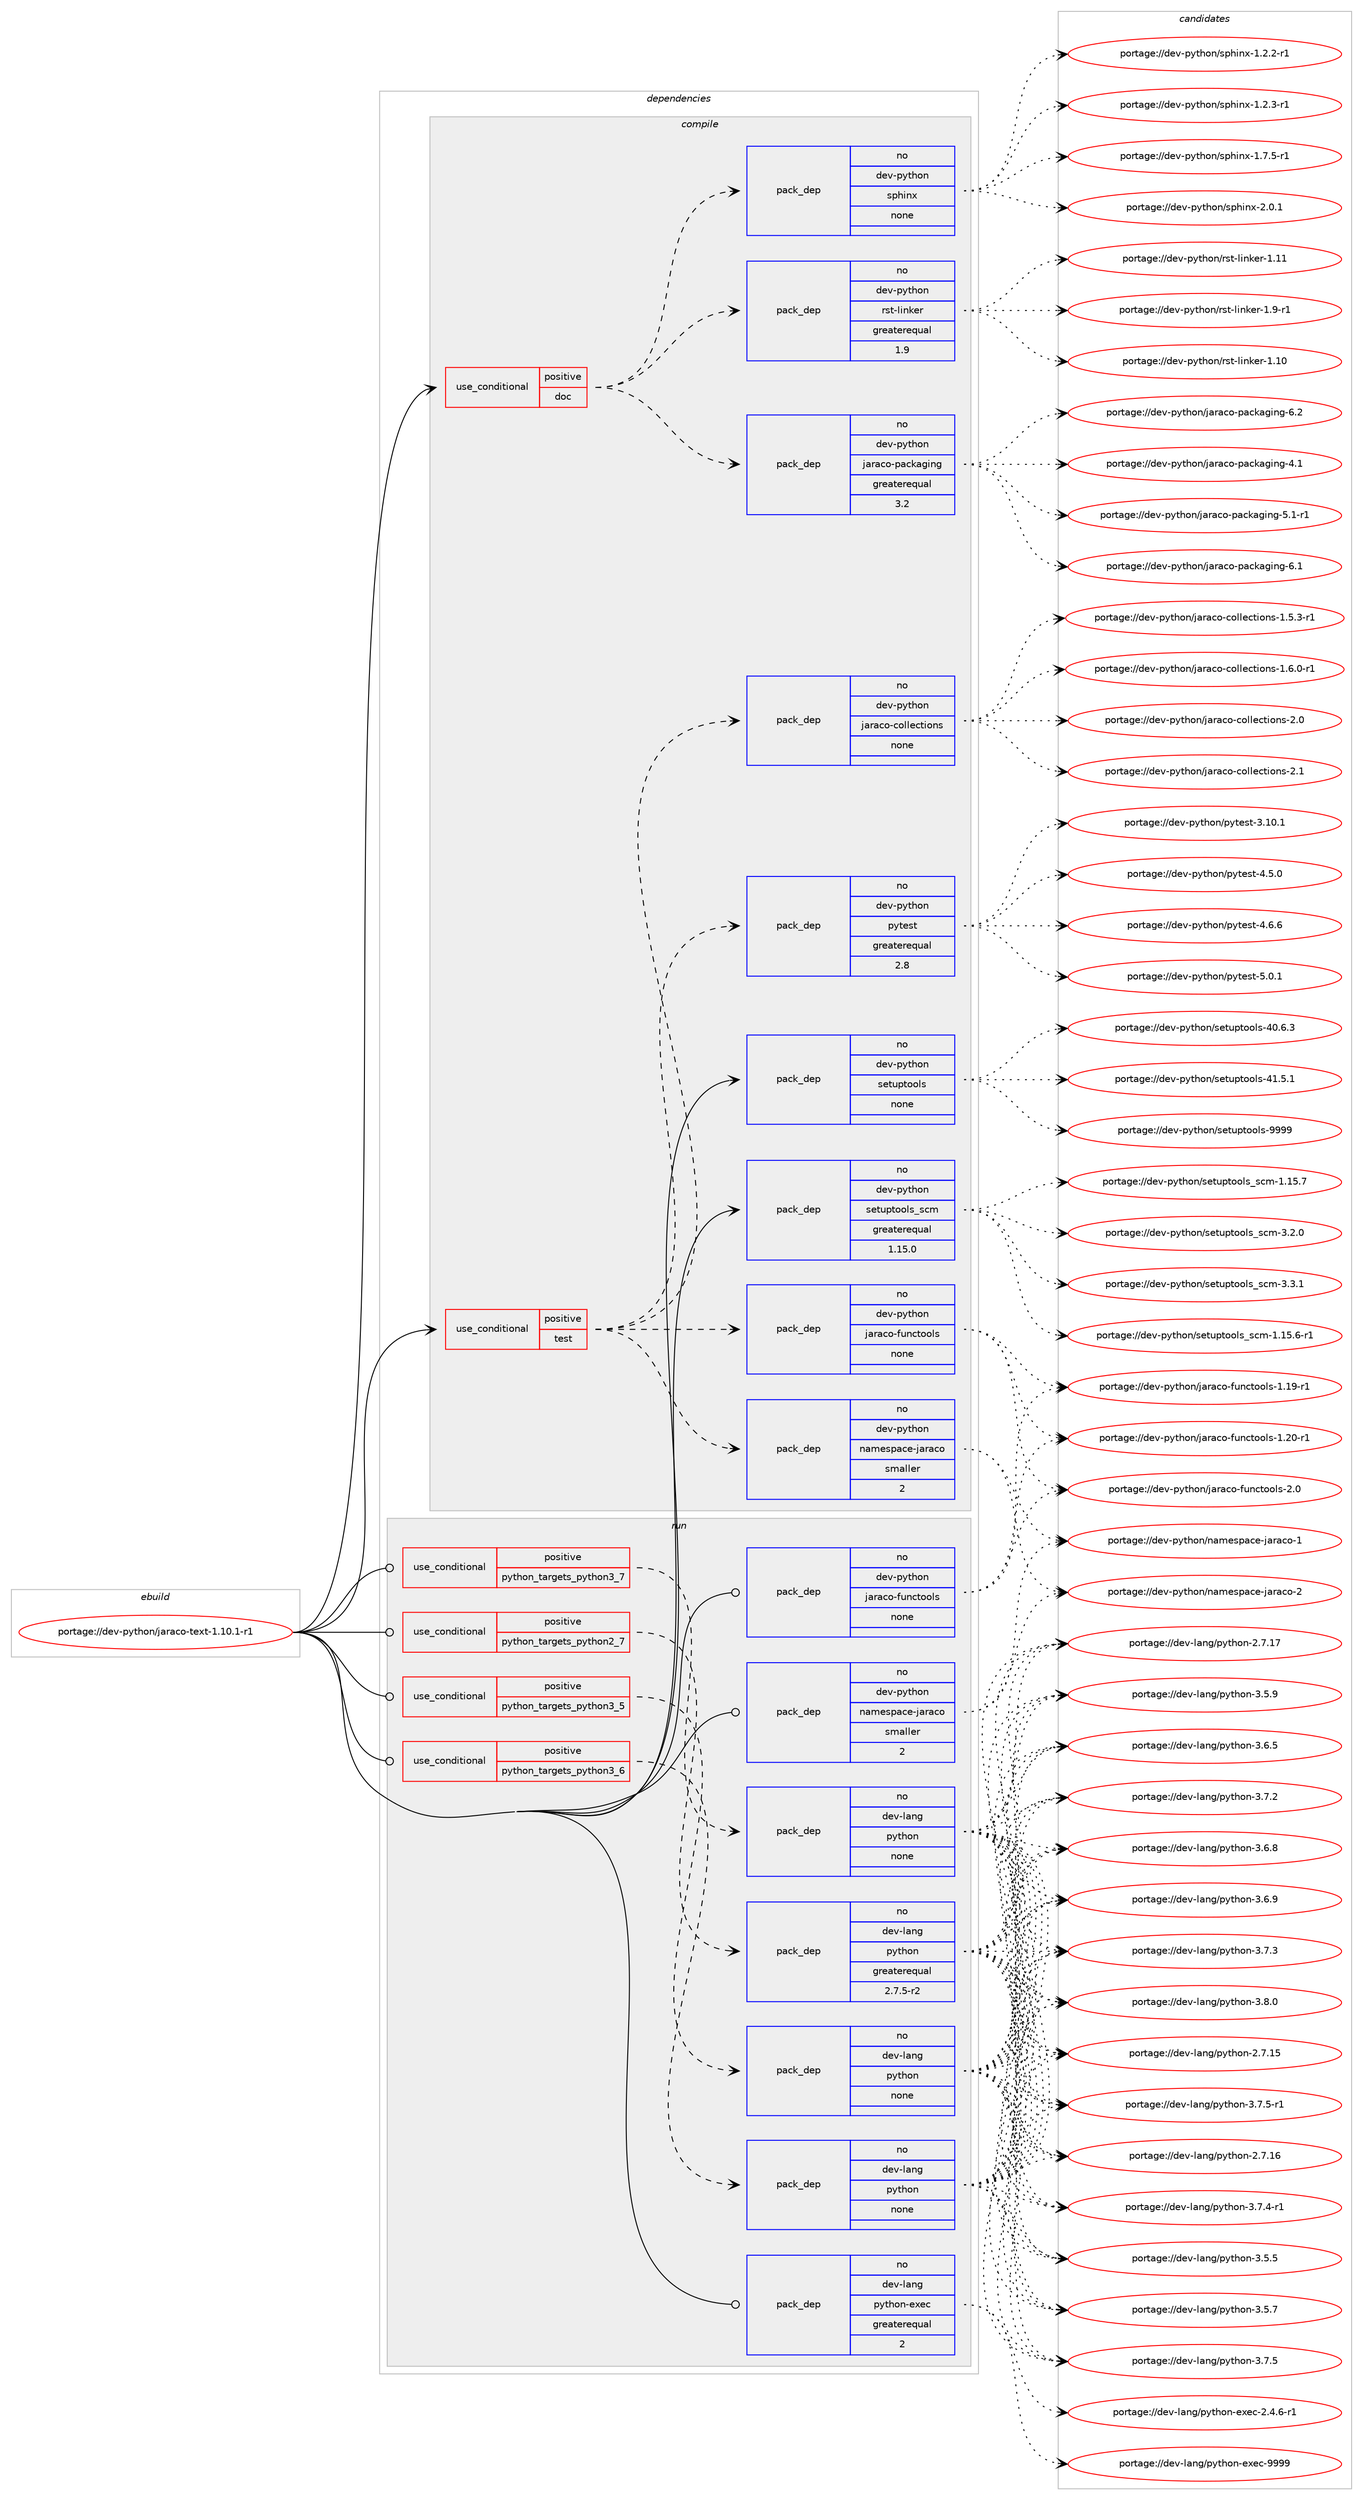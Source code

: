 digraph prolog {

# *************
# Graph options
# *************

newrank=true;
concentrate=true;
compound=true;
graph [rankdir=LR,fontname=Helvetica,fontsize=10,ranksep=1.5];#, ranksep=2.5, nodesep=0.2];
edge  [arrowhead=vee];
node  [fontname=Helvetica,fontsize=10];

# **********
# The ebuild
# **********

subgraph cluster_leftcol {
color=gray;
rank=same;
label=<<i>ebuild</i>>;
id [label="portage://dev-python/jaraco-text-1.10.1-r1", color=red, width=4, href="../dev-python/jaraco-text-1.10.1-r1.svg"];
}

# ****************
# The dependencies
# ****************

subgraph cluster_midcol {
color=gray;
label=<<i>dependencies</i>>;
subgraph cluster_compile {
fillcolor="#eeeeee";
style=filled;
label=<<i>compile</i>>;
subgraph cond30541 {
dependency145683 [label=<<TABLE BORDER="0" CELLBORDER="1" CELLSPACING="0" CELLPADDING="4"><TR><TD ROWSPAN="3" CELLPADDING="10">use_conditional</TD></TR><TR><TD>positive</TD></TR><TR><TD>doc</TD></TR></TABLE>>, shape=none, color=red];
subgraph pack111822 {
dependency145684 [label=<<TABLE BORDER="0" CELLBORDER="1" CELLSPACING="0" CELLPADDING="4" WIDTH="220"><TR><TD ROWSPAN="6" CELLPADDING="30">pack_dep</TD></TR><TR><TD WIDTH="110">no</TD></TR><TR><TD>dev-python</TD></TR><TR><TD>jaraco-packaging</TD></TR><TR><TD>greaterequal</TD></TR><TR><TD>3.2</TD></TR></TABLE>>, shape=none, color=blue];
}
dependency145683:e -> dependency145684:w [weight=20,style="dashed",arrowhead="vee"];
subgraph pack111823 {
dependency145685 [label=<<TABLE BORDER="0" CELLBORDER="1" CELLSPACING="0" CELLPADDING="4" WIDTH="220"><TR><TD ROWSPAN="6" CELLPADDING="30">pack_dep</TD></TR><TR><TD WIDTH="110">no</TD></TR><TR><TD>dev-python</TD></TR><TR><TD>rst-linker</TD></TR><TR><TD>greaterequal</TD></TR><TR><TD>1.9</TD></TR></TABLE>>, shape=none, color=blue];
}
dependency145683:e -> dependency145685:w [weight=20,style="dashed",arrowhead="vee"];
subgraph pack111824 {
dependency145686 [label=<<TABLE BORDER="0" CELLBORDER="1" CELLSPACING="0" CELLPADDING="4" WIDTH="220"><TR><TD ROWSPAN="6" CELLPADDING="30">pack_dep</TD></TR><TR><TD WIDTH="110">no</TD></TR><TR><TD>dev-python</TD></TR><TR><TD>sphinx</TD></TR><TR><TD>none</TD></TR><TR><TD></TD></TR></TABLE>>, shape=none, color=blue];
}
dependency145683:e -> dependency145686:w [weight=20,style="dashed",arrowhead="vee"];
}
id:e -> dependency145683:w [weight=20,style="solid",arrowhead="vee"];
subgraph cond30542 {
dependency145687 [label=<<TABLE BORDER="0" CELLBORDER="1" CELLSPACING="0" CELLPADDING="4"><TR><TD ROWSPAN="3" CELLPADDING="10">use_conditional</TD></TR><TR><TD>positive</TD></TR><TR><TD>test</TD></TR></TABLE>>, shape=none, color=red];
subgraph pack111825 {
dependency145688 [label=<<TABLE BORDER="0" CELLBORDER="1" CELLSPACING="0" CELLPADDING="4" WIDTH="220"><TR><TD ROWSPAN="6" CELLPADDING="30">pack_dep</TD></TR><TR><TD WIDTH="110">no</TD></TR><TR><TD>dev-python</TD></TR><TR><TD>jaraco-collections</TD></TR><TR><TD>none</TD></TR><TR><TD></TD></TR></TABLE>>, shape=none, color=blue];
}
dependency145687:e -> dependency145688:w [weight=20,style="dashed",arrowhead="vee"];
subgraph pack111826 {
dependency145689 [label=<<TABLE BORDER="0" CELLBORDER="1" CELLSPACING="0" CELLPADDING="4" WIDTH="220"><TR><TD ROWSPAN="6" CELLPADDING="30">pack_dep</TD></TR><TR><TD WIDTH="110">no</TD></TR><TR><TD>dev-python</TD></TR><TR><TD>jaraco-functools</TD></TR><TR><TD>none</TD></TR><TR><TD></TD></TR></TABLE>>, shape=none, color=blue];
}
dependency145687:e -> dependency145689:w [weight=20,style="dashed",arrowhead="vee"];
subgraph pack111827 {
dependency145690 [label=<<TABLE BORDER="0" CELLBORDER="1" CELLSPACING="0" CELLPADDING="4" WIDTH="220"><TR><TD ROWSPAN="6" CELLPADDING="30">pack_dep</TD></TR><TR><TD WIDTH="110">no</TD></TR><TR><TD>dev-python</TD></TR><TR><TD>namespace-jaraco</TD></TR><TR><TD>smaller</TD></TR><TR><TD>2</TD></TR></TABLE>>, shape=none, color=blue];
}
dependency145687:e -> dependency145690:w [weight=20,style="dashed",arrowhead="vee"];
subgraph pack111828 {
dependency145691 [label=<<TABLE BORDER="0" CELLBORDER="1" CELLSPACING="0" CELLPADDING="4" WIDTH="220"><TR><TD ROWSPAN="6" CELLPADDING="30">pack_dep</TD></TR><TR><TD WIDTH="110">no</TD></TR><TR><TD>dev-python</TD></TR><TR><TD>pytest</TD></TR><TR><TD>greaterequal</TD></TR><TR><TD>2.8</TD></TR></TABLE>>, shape=none, color=blue];
}
dependency145687:e -> dependency145691:w [weight=20,style="dashed",arrowhead="vee"];
}
id:e -> dependency145687:w [weight=20,style="solid",arrowhead="vee"];
subgraph pack111829 {
dependency145692 [label=<<TABLE BORDER="0" CELLBORDER="1" CELLSPACING="0" CELLPADDING="4" WIDTH="220"><TR><TD ROWSPAN="6" CELLPADDING="30">pack_dep</TD></TR><TR><TD WIDTH="110">no</TD></TR><TR><TD>dev-python</TD></TR><TR><TD>setuptools</TD></TR><TR><TD>none</TD></TR><TR><TD></TD></TR></TABLE>>, shape=none, color=blue];
}
id:e -> dependency145692:w [weight=20,style="solid",arrowhead="vee"];
subgraph pack111830 {
dependency145693 [label=<<TABLE BORDER="0" CELLBORDER="1" CELLSPACING="0" CELLPADDING="4" WIDTH="220"><TR><TD ROWSPAN="6" CELLPADDING="30">pack_dep</TD></TR><TR><TD WIDTH="110">no</TD></TR><TR><TD>dev-python</TD></TR><TR><TD>setuptools_scm</TD></TR><TR><TD>greaterequal</TD></TR><TR><TD>1.15.0</TD></TR></TABLE>>, shape=none, color=blue];
}
id:e -> dependency145693:w [weight=20,style="solid",arrowhead="vee"];
}
subgraph cluster_compileandrun {
fillcolor="#eeeeee";
style=filled;
label=<<i>compile and run</i>>;
}
subgraph cluster_run {
fillcolor="#eeeeee";
style=filled;
label=<<i>run</i>>;
subgraph cond30543 {
dependency145694 [label=<<TABLE BORDER="0" CELLBORDER="1" CELLSPACING="0" CELLPADDING="4"><TR><TD ROWSPAN="3" CELLPADDING="10">use_conditional</TD></TR><TR><TD>positive</TD></TR><TR><TD>python_targets_python2_7</TD></TR></TABLE>>, shape=none, color=red];
subgraph pack111831 {
dependency145695 [label=<<TABLE BORDER="0" CELLBORDER="1" CELLSPACING="0" CELLPADDING="4" WIDTH="220"><TR><TD ROWSPAN="6" CELLPADDING="30">pack_dep</TD></TR><TR><TD WIDTH="110">no</TD></TR><TR><TD>dev-lang</TD></TR><TR><TD>python</TD></TR><TR><TD>greaterequal</TD></TR><TR><TD>2.7.5-r2</TD></TR></TABLE>>, shape=none, color=blue];
}
dependency145694:e -> dependency145695:w [weight=20,style="dashed",arrowhead="vee"];
}
id:e -> dependency145694:w [weight=20,style="solid",arrowhead="odot"];
subgraph cond30544 {
dependency145696 [label=<<TABLE BORDER="0" CELLBORDER="1" CELLSPACING="0" CELLPADDING="4"><TR><TD ROWSPAN="3" CELLPADDING="10">use_conditional</TD></TR><TR><TD>positive</TD></TR><TR><TD>python_targets_python3_5</TD></TR></TABLE>>, shape=none, color=red];
subgraph pack111832 {
dependency145697 [label=<<TABLE BORDER="0" CELLBORDER="1" CELLSPACING="0" CELLPADDING="4" WIDTH="220"><TR><TD ROWSPAN="6" CELLPADDING="30">pack_dep</TD></TR><TR><TD WIDTH="110">no</TD></TR><TR><TD>dev-lang</TD></TR><TR><TD>python</TD></TR><TR><TD>none</TD></TR><TR><TD></TD></TR></TABLE>>, shape=none, color=blue];
}
dependency145696:e -> dependency145697:w [weight=20,style="dashed",arrowhead="vee"];
}
id:e -> dependency145696:w [weight=20,style="solid",arrowhead="odot"];
subgraph cond30545 {
dependency145698 [label=<<TABLE BORDER="0" CELLBORDER="1" CELLSPACING="0" CELLPADDING="4"><TR><TD ROWSPAN="3" CELLPADDING="10">use_conditional</TD></TR><TR><TD>positive</TD></TR><TR><TD>python_targets_python3_6</TD></TR></TABLE>>, shape=none, color=red];
subgraph pack111833 {
dependency145699 [label=<<TABLE BORDER="0" CELLBORDER="1" CELLSPACING="0" CELLPADDING="4" WIDTH="220"><TR><TD ROWSPAN="6" CELLPADDING="30">pack_dep</TD></TR><TR><TD WIDTH="110">no</TD></TR><TR><TD>dev-lang</TD></TR><TR><TD>python</TD></TR><TR><TD>none</TD></TR><TR><TD></TD></TR></TABLE>>, shape=none, color=blue];
}
dependency145698:e -> dependency145699:w [weight=20,style="dashed",arrowhead="vee"];
}
id:e -> dependency145698:w [weight=20,style="solid",arrowhead="odot"];
subgraph cond30546 {
dependency145700 [label=<<TABLE BORDER="0" CELLBORDER="1" CELLSPACING="0" CELLPADDING="4"><TR><TD ROWSPAN="3" CELLPADDING="10">use_conditional</TD></TR><TR><TD>positive</TD></TR><TR><TD>python_targets_python3_7</TD></TR></TABLE>>, shape=none, color=red];
subgraph pack111834 {
dependency145701 [label=<<TABLE BORDER="0" CELLBORDER="1" CELLSPACING="0" CELLPADDING="4" WIDTH="220"><TR><TD ROWSPAN="6" CELLPADDING="30">pack_dep</TD></TR><TR><TD WIDTH="110">no</TD></TR><TR><TD>dev-lang</TD></TR><TR><TD>python</TD></TR><TR><TD>none</TD></TR><TR><TD></TD></TR></TABLE>>, shape=none, color=blue];
}
dependency145700:e -> dependency145701:w [weight=20,style="dashed",arrowhead="vee"];
}
id:e -> dependency145700:w [weight=20,style="solid",arrowhead="odot"];
subgraph pack111835 {
dependency145702 [label=<<TABLE BORDER="0" CELLBORDER="1" CELLSPACING="0" CELLPADDING="4" WIDTH="220"><TR><TD ROWSPAN="6" CELLPADDING="30">pack_dep</TD></TR><TR><TD WIDTH="110">no</TD></TR><TR><TD>dev-lang</TD></TR><TR><TD>python-exec</TD></TR><TR><TD>greaterequal</TD></TR><TR><TD>2</TD></TR></TABLE>>, shape=none, color=blue];
}
id:e -> dependency145702:w [weight=20,style="solid",arrowhead="odot"];
subgraph pack111836 {
dependency145703 [label=<<TABLE BORDER="0" CELLBORDER="1" CELLSPACING="0" CELLPADDING="4" WIDTH="220"><TR><TD ROWSPAN="6" CELLPADDING="30">pack_dep</TD></TR><TR><TD WIDTH="110">no</TD></TR><TR><TD>dev-python</TD></TR><TR><TD>jaraco-functools</TD></TR><TR><TD>none</TD></TR><TR><TD></TD></TR></TABLE>>, shape=none, color=blue];
}
id:e -> dependency145703:w [weight=20,style="solid",arrowhead="odot"];
subgraph pack111837 {
dependency145704 [label=<<TABLE BORDER="0" CELLBORDER="1" CELLSPACING="0" CELLPADDING="4" WIDTH="220"><TR><TD ROWSPAN="6" CELLPADDING="30">pack_dep</TD></TR><TR><TD WIDTH="110">no</TD></TR><TR><TD>dev-python</TD></TR><TR><TD>namespace-jaraco</TD></TR><TR><TD>smaller</TD></TR><TR><TD>2</TD></TR></TABLE>>, shape=none, color=blue];
}
id:e -> dependency145704:w [weight=20,style="solid",arrowhead="odot"];
}
}

# **************
# The candidates
# **************

subgraph cluster_choices {
rank=same;
color=gray;
label=<<i>candidates</i>>;

subgraph choice111822 {
color=black;
nodesep=1;
choiceportage10010111845112121116104111110471069711497991114511297991079710310511010345524649 [label="portage://dev-python/jaraco-packaging-4.1", color=red, width=4,href="../dev-python/jaraco-packaging-4.1.svg"];
choiceportage100101118451121211161041111104710697114979911145112979910797103105110103455346494511449 [label="portage://dev-python/jaraco-packaging-5.1-r1", color=red, width=4,href="../dev-python/jaraco-packaging-5.1-r1.svg"];
choiceportage10010111845112121116104111110471069711497991114511297991079710310511010345544649 [label="portage://dev-python/jaraco-packaging-6.1", color=red, width=4,href="../dev-python/jaraco-packaging-6.1.svg"];
choiceportage10010111845112121116104111110471069711497991114511297991079710310511010345544650 [label="portage://dev-python/jaraco-packaging-6.2", color=red, width=4,href="../dev-python/jaraco-packaging-6.2.svg"];
dependency145684:e -> choiceportage10010111845112121116104111110471069711497991114511297991079710310511010345524649:w [style=dotted,weight="100"];
dependency145684:e -> choiceportage100101118451121211161041111104710697114979911145112979910797103105110103455346494511449:w [style=dotted,weight="100"];
dependency145684:e -> choiceportage10010111845112121116104111110471069711497991114511297991079710310511010345544649:w [style=dotted,weight="100"];
dependency145684:e -> choiceportage10010111845112121116104111110471069711497991114511297991079710310511010345544650:w [style=dotted,weight="100"];
}
subgraph choice111823 {
color=black;
nodesep=1;
choiceportage1001011184511212111610411111047114115116451081051101071011144549464948 [label="portage://dev-python/rst-linker-1.10", color=red, width=4,href="../dev-python/rst-linker-1.10.svg"];
choiceportage1001011184511212111610411111047114115116451081051101071011144549464949 [label="portage://dev-python/rst-linker-1.11", color=red, width=4,href="../dev-python/rst-linker-1.11.svg"];
choiceportage100101118451121211161041111104711411511645108105110107101114454946574511449 [label="portage://dev-python/rst-linker-1.9-r1", color=red, width=4,href="../dev-python/rst-linker-1.9-r1.svg"];
dependency145685:e -> choiceportage1001011184511212111610411111047114115116451081051101071011144549464948:w [style=dotted,weight="100"];
dependency145685:e -> choiceportage1001011184511212111610411111047114115116451081051101071011144549464949:w [style=dotted,weight="100"];
dependency145685:e -> choiceportage100101118451121211161041111104711411511645108105110107101114454946574511449:w [style=dotted,weight="100"];
}
subgraph choice111824 {
color=black;
nodesep=1;
choiceportage10010111845112121116104111110471151121041051101204549465046504511449 [label="portage://dev-python/sphinx-1.2.2-r1", color=red, width=4,href="../dev-python/sphinx-1.2.2-r1.svg"];
choiceportage10010111845112121116104111110471151121041051101204549465046514511449 [label="portage://dev-python/sphinx-1.2.3-r1", color=red, width=4,href="../dev-python/sphinx-1.2.3-r1.svg"];
choiceportage10010111845112121116104111110471151121041051101204549465546534511449 [label="portage://dev-python/sphinx-1.7.5-r1", color=red, width=4,href="../dev-python/sphinx-1.7.5-r1.svg"];
choiceportage1001011184511212111610411111047115112104105110120455046484649 [label="portage://dev-python/sphinx-2.0.1", color=red, width=4,href="../dev-python/sphinx-2.0.1.svg"];
dependency145686:e -> choiceportage10010111845112121116104111110471151121041051101204549465046504511449:w [style=dotted,weight="100"];
dependency145686:e -> choiceportage10010111845112121116104111110471151121041051101204549465046514511449:w [style=dotted,weight="100"];
dependency145686:e -> choiceportage10010111845112121116104111110471151121041051101204549465546534511449:w [style=dotted,weight="100"];
dependency145686:e -> choiceportage1001011184511212111610411111047115112104105110120455046484649:w [style=dotted,weight="100"];
}
subgraph choice111825 {
color=black;
nodesep=1;
choiceportage10010111845112121116104111110471069711497991114599111108108101991161051111101154549465346514511449 [label="portage://dev-python/jaraco-collections-1.5.3-r1", color=red, width=4,href="../dev-python/jaraco-collections-1.5.3-r1.svg"];
choiceportage10010111845112121116104111110471069711497991114599111108108101991161051111101154549465446484511449 [label="portage://dev-python/jaraco-collections-1.6.0-r1", color=red, width=4,href="../dev-python/jaraco-collections-1.6.0-r1.svg"];
choiceportage100101118451121211161041111104710697114979911145991111081081019911610511111011545504648 [label="portage://dev-python/jaraco-collections-2.0", color=red, width=4,href="../dev-python/jaraco-collections-2.0.svg"];
choiceportage100101118451121211161041111104710697114979911145991111081081019911610511111011545504649 [label="portage://dev-python/jaraco-collections-2.1", color=red, width=4,href="../dev-python/jaraco-collections-2.1.svg"];
dependency145688:e -> choiceportage10010111845112121116104111110471069711497991114599111108108101991161051111101154549465346514511449:w [style=dotted,weight="100"];
dependency145688:e -> choiceportage10010111845112121116104111110471069711497991114599111108108101991161051111101154549465446484511449:w [style=dotted,weight="100"];
dependency145688:e -> choiceportage100101118451121211161041111104710697114979911145991111081081019911610511111011545504648:w [style=dotted,weight="100"];
dependency145688:e -> choiceportage100101118451121211161041111104710697114979911145991111081081019911610511111011545504649:w [style=dotted,weight="100"];
}
subgraph choice111826 {
color=black;
nodesep=1;
choiceportage1001011184511212111610411111047106971149799111451021171109911611111110811545494649574511449 [label="portage://dev-python/jaraco-functools-1.19-r1", color=red, width=4,href="../dev-python/jaraco-functools-1.19-r1.svg"];
choiceportage1001011184511212111610411111047106971149799111451021171109911611111110811545494650484511449 [label="portage://dev-python/jaraco-functools-1.20-r1", color=red, width=4,href="../dev-python/jaraco-functools-1.20-r1.svg"];
choiceportage1001011184511212111610411111047106971149799111451021171109911611111110811545504648 [label="portage://dev-python/jaraco-functools-2.0", color=red, width=4,href="../dev-python/jaraco-functools-2.0.svg"];
dependency145689:e -> choiceportage1001011184511212111610411111047106971149799111451021171109911611111110811545494649574511449:w [style=dotted,weight="100"];
dependency145689:e -> choiceportage1001011184511212111610411111047106971149799111451021171109911611111110811545494650484511449:w [style=dotted,weight="100"];
dependency145689:e -> choiceportage1001011184511212111610411111047106971149799111451021171109911611111110811545504648:w [style=dotted,weight="100"];
}
subgraph choice111827 {
color=black;
nodesep=1;
choiceportage1001011184511212111610411111047110971091011151129799101451069711497991114549 [label="portage://dev-python/namespace-jaraco-1", color=red, width=4,href="../dev-python/namespace-jaraco-1.svg"];
choiceportage1001011184511212111610411111047110971091011151129799101451069711497991114550 [label="portage://dev-python/namespace-jaraco-2", color=red, width=4,href="../dev-python/namespace-jaraco-2.svg"];
dependency145690:e -> choiceportage1001011184511212111610411111047110971091011151129799101451069711497991114549:w [style=dotted,weight="100"];
dependency145690:e -> choiceportage1001011184511212111610411111047110971091011151129799101451069711497991114550:w [style=dotted,weight="100"];
}
subgraph choice111828 {
color=black;
nodesep=1;
choiceportage100101118451121211161041111104711212111610111511645514649484649 [label="portage://dev-python/pytest-3.10.1", color=red, width=4,href="../dev-python/pytest-3.10.1.svg"];
choiceportage1001011184511212111610411111047112121116101115116455246534648 [label="portage://dev-python/pytest-4.5.0", color=red, width=4,href="../dev-python/pytest-4.5.0.svg"];
choiceportage1001011184511212111610411111047112121116101115116455246544654 [label="portage://dev-python/pytest-4.6.6", color=red, width=4,href="../dev-python/pytest-4.6.6.svg"];
choiceportage1001011184511212111610411111047112121116101115116455346484649 [label="portage://dev-python/pytest-5.0.1", color=red, width=4,href="../dev-python/pytest-5.0.1.svg"];
dependency145691:e -> choiceportage100101118451121211161041111104711212111610111511645514649484649:w [style=dotted,weight="100"];
dependency145691:e -> choiceportage1001011184511212111610411111047112121116101115116455246534648:w [style=dotted,weight="100"];
dependency145691:e -> choiceportage1001011184511212111610411111047112121116101115116455246544654:w [style=dotted,weight="100"];
dependency145691:e -> choiceportage1001011184511212111610411111047112121116101115116455346484649:w [style=dotted,weight="100"];
}
subgraph choice111829 {
color=black;
nodesep=1;
choiceportage100101118451121211161041111104711510111611711211611111110811545524846544651 [label="portage://dev-python/setuptools-40.6.3", color=red, width=4,href="../dev-python/setuptools-40.6.3.svg"];
choiceportage100101118451121211161041111104711510111611711211611111110811545524946534649 [label="portage://dev-python/setuptools-41.5.1", color=red, width=4,href="../dev-python/setuptools-41.5.1.svg"];
choiceportage10010111845112121116104111110471151011161171121161111111081154557575757 [label="portage://dev-python/setuptools-9999", color=red, width=4,href="../dev-python/setuptools-9999.svg"];
dependency145692:e -> choiceportage100101118451121211161041111104711510111611711211611111110811545524846544651:w [style=dotted,weight="100"];
dependency145692:e -> choiceportage100101118451121211161041111104711510111611711211611111110811545524946534649:w [style=dotted,weight="100"];
dependency145692:e -> choiceportage10010111845112121116104111110471151011161171121161111111081154557575757:w [style=dotted,weight="100"];
}
subgraph choice111830 {
color=black;
nodesep=1;
choiceportage10010111845112121116104111110471151011161171121161111111081159511599109454946495346544511449 [label="portage://dev-python/setuptools_scm-1.15.6-r1", color=red, width=4,href="../dev-python/setuptools_scm-1.15.6-r1.svg"];
choiceportage1001011184511212111610411111047115101116117112116111111108115951159910945494649534655 [label="portage://dev-python/setuptools_scm-1.15.7", color=red, width=4,href="../dev-python/setuptools_scm-1.15.7.svg"];
choiceportage10010111845112121116104111110471151011161171121161111111081159511599109455146504648 [label="portage://dev-python/setuptools_scm-3.2.0", color=red, width=4,href="../dev-python/setuptools_scm-3.2.0.svg"];
choiceportage10010111845112121116104111110471151011161171121161111111081159511599109455146514649 [label="portage://dev-python/setuptools_scm-3.3.1", color=red, width=4,href="../dev-python/setuptools_scm-3.3.1.svg"];
dependency145693:e -> choiceportage10010111845112121116104111110471151011161171121161111111081159511599109454946495346544511449:w [style=dotted,weight="100"];
dependency145693:e -> choiceportage1001011184511212111610411111047115101116117112116111111108115951159910945494649534655:w [style=dotted,weight="100"];
dependency145693:e -> choiceportage10010111845112121116104111110471151011161171121161111111081159511599109455146504648:w [style=dotted,weight="100"];
dependency145693:e -> choiceportage10010111845112121116104111110471151011161171121161111111081159511599109455146514649:w [style=dotted,weight="100"];
}
subgraph choice111831 {
color=black;
nodesep=1;
choiceportage10010111845108971101034711212111610411111045504655464953 [label="portage://dev-lang/python-2.7.15", color=red, width=4,href="../dev-lang/python-2.7.15.svg"];
choiceportage10010111845108971101034711212111610411111045504655464954 [label="portage://dev-lang/python-2.7.16", color=red, width=4,href="../dev-lang/python-2.7.16.svg"];
choiceportage10010111845108971101034711212111610411111045504655464955 [label="portage://dev-lang/python-2.7.17", color=red, width=4,href="../dev-lang/python-2.7.17.svg"];
choiceportage100101118451089711010347112121116104111110455146534653 [label="portage://dev-lang/python-3.5.5", color=red, width=4,href="../dev-lang/python-3.5.5.svg"];
choiceportage100101118451089711010347112121116104111110455146534655 [label="portage://dev-lang/python-3.5.7", color=red, width=4,href="../dev-lang/python-3.5.7.svg"];
choiceportage100101118451089711010347112121116104111110455146534657 [label="portage://dev-lang/python-3.5.9", color=red, width=4,href="../dev-lang/python-3.5.9.svg"];
choiceportage100101118451089711010347112121116104111110455146544653 [label="portage://dev-lang/python-3.6.5", color=red, width=4,href="../dev-lang/python-3.6.5.svg"];
choiceportage100101118451089711010347112121116104111110455146544656 [label="portage://dev-lang/python-3.6.8", color=red, width=4,href="../dev-lang/python-3.6.8.svg"];
choiceportage100101118451089711010347112121116104111110455146544657 [label="portage://dev-lang/python-3.6.9", color=red, width=4,href="../dev-lang/python-3.6.9.svg"];
choiceportage100101118451089711010347112121116104111110455146554650 [label="portage://dev-lang/python-3.7.2", color=red, width=4,href="../dev-lang/python-3.7.2.svg"];
choiceportage100101118451089711010347112121116104111110455146554651 [label="portage://dev-lang/python-3.7.3", color=red, width=4,href="../dev-lang/python-3.7.3.svg"];
choiceportage1001011184510897110103471121211161041111104551465546524511449 [label="portage://dev-lang/python-3.7.4-r1", color=red, width=4,href="../dev-lang/python-3.7.4-r1.svg"];
choiceportage100101118451089711010347112121116104111110455146554653 [label="portage://dev-lang/python-3.7.5", color=red, width=4,href="../dev-lang/python-3.7.5.svg"];
choiceportage1001011184510897110103471121211161041111104551465546534511449 [label="portage://dev-lang/python-3.7.5-r1", color=red, width=4,href="../dev-lang/python-3.7.5-r1.svg"];
choiceportage100101118451089711010347112121116104111110455146564648 [label="portage://dev-lang/python-3.8.0", color=red, width=4,href="../dev-lang/python-3.8.0.svg"];
dependency145695:e -> choiceportage10010111845108971101034711212111610411111045504655464953:w [style=dotted,weight="100"];
dependency145695:e -> choiceportage10010111845108971101034711212111610411111045504655464954:w [style=dotted,weight="100"];
dependency145695:e -> choiceportage10010111845108971101034711212111610411111045504655464955:w [style=dotted,weight="100"];
dependency145695:e -> choiceportage100101118451089711010347112121116104111110455146534653:w [style=dotted,weight="100"];
dependency145695:e -> choiceportage100101118451089711010347112121116104111110455146534655:w [style=dotted,weight="100"];
dependency145695:e -> choiceportage100101118451089711010347112121116104111110455146534657:w [style=dotted,weight="100"];
dependency145695:e -> choiceportage100101118451089711010347112121116104111110455146544653:w [style=dotted,weight="100"];
dependency145695:e -> choiceportage100101118451089711010347112121116104111110455146544656:w [style=dotted,weight="100"];
dependency145695:e -> choiceportage100101118451089711010347112121116104111110455146544657:w [style=dotted,weight="100"];
dependency145695:e -> choiceportage100101118451089711010347112121116104111110455146554650:w [style=dotted,weight="100"];
dependency145695:e -> choiceportage100101118451089711010347112121116104111110455146554651:w [style=dotted,weight="100"];
dependency145695:e -> choiceportage1001011184510897110103471121211161041111104551465546524511449:w [style=dotted,weight="100"];
dependency145695:e -> choiceportage100101118451089711010347112121116104111110455146554653:w [style=dotted,weight="100"];
dependency145695:e -> choiceportage1001011184510897110103471121211161041111104551465546534511449:w [style=dotted,weight="100"];
dependency145695:e -> choiceportage100101118451089711010347112121116104111110455146564648:w [style=dotted,weight="100"];
}
subgraph choice111832 {
color=black;
nodesep=1;
choiceportage10010111845108971101034711212111610411111045504655464953 [label="portage://dev-lang/python-2.7.15", color=red, width=4,href="../dev-lang/python-2.7.15.svg"];
choiceportage10010111845108971101034711212111610411111045504655464954 [label="portage://dev-lang/python-2.7.16", color=red, width=4,href="../dev-lang/python-2.7.16.svg"];
choiceportage10010111845108971101034711212111610411111045504655464955 [label="portage://dev-lang/python-2.7.17", color=red, width=4,href="../dev-lang/python-2.7.17.svg"];
choiceportage100101118451089711010347112121116104111110455146534653 [label="portage://dev-lang/python-3.5.5", color=red, width=4,href="../dev-lang/python-3.5.5.svg"];
choiceportage100101118451089711010347112121116104111110455146534655 [label="portage://dev-lang/python-3.5.7", color=red, width=4,href="../dev-lang/python-3.5.7.svg"];
choiceportage100101118451089711010347112121116104111110455146534657 [label="portage://dev-lang/python-3.5.9", color=red, width=4,href="../dev-lang/python-3.5.9.svg"];
choiceportage100101118451089711010347112121116104111110455146544653 [label="portage://dev-lang/python-3.6.5", color=red, width=4,href="../dev-lang/python-3.6.5.svg"];
choiceportage100101118451089711010347112121116104111110455146544656 [label="portage://dev-lang/python-3.6.8", color=red, width=4,href="../dev-lang/python-3.6.8.svg"];
choiceportage100101118451089711010347112121116104111110455146544657 [label="portage://dev-lang/python-3.6.9", color=red, width=4,href="../dev-lang/python-3.6.9.svg"];
choiceportage100101118451089711010347112121116104111110455146554650 [label="portage://dev-lang/python-3.7.2", color=red, width=4,href="../dev-lang/python-3.7.2.svg"];
choiceportage100101118451089711010347112121116104111110455146554651 [label="portage://dev-lang/python-3.7.3", color=red, width=4,href="../dev-lang/python-3.7.3.svg"];
choiceportage1001011184510897110103471121211161041111104551465546524511449 [label="portage://dev-lang/python-3.7.4-r1", color=red, width=4,href="../dev-lang/python-3.7.4-r1.svg"];
choiceportage100101118451089711010347112121116104111110455146554653 [label="portage://dev-lang/python-3.7.5", color=red, width=4,href="../dev-lang/python-3.7.5.svg"];
choiceportage1001011184510897110103471121211161041111104551465546534511449 [label="portage://dev-lang/python-3.7.5-r1", color=red, width=4,href="../dev-lang/python-3.7.5-r1.svg"];
choiceportage100101118451089711010347112121116104111110455146564648 [label="portage://dev-lang/python-3.8.0", color=red, width=4,href="../dev-lang/python-3.8.0.svg"];
dependency145697:e -> choiceportage10010111845108971101034711212111610411111045504655464953:w [style=dotted,weight="100"];
dependency145697:e -> choiceportage10010111845108971101034711212111610411111045504655464954:w [style=dotted,weight="100"];
dependency145697:e -> choiceportage10010111845108971101034711212111610411111045504655464955:w [style=dotted,weight="100"];
dependency145697:e -> choiceportage100101118451089711010347112121116104111110455146534653:w [style=dotted,weight="100"];
dependency145697:e -> choiceportage100101118451089711010347112121116104111110455146534655:w [style=dotted,weight="100"];
dependency145697:e -> choiceportage100101118451089711010347112121116104111110455146534657:w [style=dotted,weight="100"];
dependency145697:e -> choiceportage100101118451089711010347112121116104111110455146544653:w [style=dotted,weight="100"];
dependency145697:e -> choiceportage100101118451089711010347112121116104111110455146544656:w [style=dotted,weight="100"];
dependency145697:e -> choiceportage100101118451089711010347112121116104111110455146544657:w [style=dotted,weight="100"];
dependency145697:e -> choiceportage100101118451089711010347112121116104111110455146554650:w [style=dotted,weight="100"];
dependency145697:e -> choiceportage100101118451089711010347112121116104111110455146554651:w [style=dotted,weight="100"];
dependency145697:e -> choiceportage1001011184510897110103471121211161041111104551465546524511449:w [style=dotted,weight="100"];
dependency145697:e -> choiceportage100101118451089711010347112121116104111110455146554653:w [style=dotted,weight="100"];
dependency145697:e -> choiceportage1001011184510897110103471121211161041111104551465546534511449:w [style=dotted,weight="100"];
dependency145697:e -> choiceportage100101118451089711010347112121116104111110455146564648:w [style=dotted,weight="100"];
}
subgraph choice111833 {
color=black;
nodesep=1;
choiceportage10010111845108971101034711212111610411111045504655464953 [label="portage://dev-lang/python-2.7.15", color=red, width=4,href="../dev-lang/python-2.7.15.svg"];
choiceportage10010111845108971101034711212111610411111045504655464954 [label="portage://dev-lang/python-2.7.16", color=red, width=4,href="../dev-lang/python-2.7.16.svg"];
choiceportage10010111845108971101034711212111610411111045504655464955 [label="portage://dev-lang/python-2.7.17", color=red, width=4,href="../dev-lang/python-2.7.17.svg"];
choiceportage100101118451089711010347112121116104111110455146534653 [label="portage://dev-lang/python-3.5.5", color=red, width=4,href="../dev-lang/python-3.5.5.svg"];
choiceportage100101118451089711010347112121116104111110455146534655 [label="portage://dev-lang/python-3.5.7", color=red, width=4,href="../dev-lang/python-3.5.7.svg"];
choiceportage100101118451089711010347112121116104111110455146534657 [label="portage://dev-lang/python-3.5.9", color=red, width=4,href="../dev-lang/python-3.5.9.svg"];
choiceportage100101118451089711010347112121116104111110455146544653 [label="portage://dev-lang/python-3.6.5", color=red, width=4,href="../dev-lang/python-3.6.5.svg"];
choiceportage100101118451089711010347112121116104111110455146544656 [label="portage://dev-lang/python-3.6.8", color=red, width=4,href="../dev-lang/python-3.6.8.svg"];
choiceportage100101118451089711010347112121116104111110455146544657 [label="portage://dev-lang/python-3.6.9", color=red, width=4,href="../dev-lang/python-3.6.9.svg"];
choiceportage100101118451089711010347112121116104111110455146554650 [label="portage://dev-lang/python-3.7.2", color=red, width=4,href="../dev-lang/python-3.7.2.svg"];
choiceportage100101118451089711010347112121116104111110455146554651 [label="portage://dev-lang/python-3.7.3", color=red, width=4,href="../dev-lang/python-3.7.3.svg"];
choiceportage1001011184510897110103471121211161041111104551465546524511449 [label="portage://dev-lang/python-3.7.4-r1", color=red, width=4,href="../dev-lang/python-3.7.4-r1.svg"];
choiceportage100101118451089711010347112121116104111110455146554653 [label="portage://dev-lang/python-3.7.5", color=red, width=4,href="../dev-lang/python-3.7.5.svg"];
choiceportage1001011184510897110103471121211161041111104551465546534511449 [label="portage://dev-lang/python-3.7.5-r1", color=red, width=4,href="../dev-lang/python-3.7.5-r1.svg"];
choiceportage100101118451089711010347112121116104111110455146564648 [label="portage://dev-lang/python-3.8.0", color=red, width=4,href="../dev-lang/python-3.8.0.svg"];
dependency145699:e -> choiceportage10010111845108971101034711212111610411111045504655464953:w [style=dotted,weight="100"];
dependency145699:e -> choiceportage10010111845108971101034711212111610411111045504655464954:w [style=dotted,weight="100"];
dependency145699:e -> choiceportage10010111845108971101034711212111610411111045504655464955:w [style=dotted,weight="100"];
dependency145699:e -> choiceportage100101118451089711010347112121116104111110455146534653:w [style=dotted,weight="100"];
dependency145699:e -> choiceportage100101118451089711010347112121116104111110455146534655:w [style=dotted,weight="100"];
dependency145699:e -> choiceportage100101118451089711010347112121116104111110455146534657:w [style=dotted,weight="100"];
dependency145699:e -> choiceportage100101118451089711010347112121116104111110455146544653:w [style=dotted,weight="100"];
dependency145699:e -> choiceportage100101118451089711010347112121116104111110455146544656:w [style=dotted,weight="100"];
dependency145699:e -> choiceportage100101118451089711010347112121116104111110455146544657:w [style=dotted,weight="100"];
dependency145699:e -> choiceportage100101118451089711010347112121116104111110455146554650:w [style=dotted,weight="100"];
dependency145699:e -> choiceportage100101118451089711010347112121116104111110455146554651:w [style=dotted,weight="100"];
dependency145699:e -> choiceportage1001011184510897110103471121211161041111104551465546524511449:w [style=dotted,weight="100"];
dependency145699:e -> choiceportage100101118451089711010347112121116104111110455146554653:w [style=dotted,weight="100"];
dependency145699:e -> choiceportage1001011184510897110103471121211161041111104551465546534511449:w [style=dotted,weight="100"];
dependency145699:e -> choiceportage100101118451089711010347112121116104111110455146564648:w [style=dotted,weight="100"];
}
subgraph choice111834 {
color=black;
nodesep=1;
choiceportage10010111845108971101034711212111610411111045504655464953 [label="portage://dev-lang/python-2.7.15", color=red, width=4,href="../dev-lang/python-2.7.15.svg"];
choiceportage10010111845108971101034711212111610411111045504655464954 [label="portage://dev-lang/python-2.7.16", color=red, width=4,href="../dev-lang/python-2.7.16.svg"];
choiceportage10010111845108971101034711212111610411111045504655464955 [label="portage://dev-lang/python-2.7.17", color=red, width=4,href="../dev-lang/python-2.7.17.svg"];
choiceportage100101118451089711010347112121116104111110455146534653 [label="portage://dev-lang/python-3.5.5", color=red, width=4,href="../dev-lang/python-3.5.5.svg"];
choiceportage100101118451089711010347112121116104111110455146534655 [label="portage://dev-lang/python-3.5.7", color=red, width=4,href="../dev-lang/python-3.5.7.svg"];
choiceportage100101118451089711010347112121116104111110455146534657 [label="portage://dev-lang/python-3.5.9", color=red, width=4,href="../dev-lang/python-3.5.9.svg"];
choiceportage100101118451089711010347112121116104111110455146544653 [label="portage://dev-lang/python-3.6.5", color=red, width=4,href="../dev-lang/python-3.6.5.svg"];
choiceportage100101118451089711010347112121116104111110455146544656 [label="portage://dev-lang/python-3.6.8", color=red, width=4,href="../dev-lang/python-3.6.8.svg"];
choiceportage100101118451089711010347112121116104111110455146544657 [label="portage://dev-lang/python-3.6.9", color=red, width=4,href="../dev-lang/python-3.6.9.svg"];
choiceportage100101118451089711010347112121116104111110455146554650 [label="portage://dev-lang/python-3.7.2", color=red, width=4,href="../dev-lang/python-3.7.2.svg"];
choiceportage100101118451089711010347112121116104111110455146554651 [label="portage://dev-lang/python-3.7.3", color=red, width=4,href="../dev-lang/python-3.7.3.svg"];
choiceportage1001011184510897110103471121211161041111104551465546524511449 [label="portage://dev-lang/python-3.7.4-r1", color=red, width=4,href="../dev-lang/python-3.7.4-r1.svg"];
choiceportage100101118451089711010347112121116104111110455146554653 [label="portage://dev-lang/python-3.7.5", color=red, width=4,href="../dev-lang/python-3.7.5.svg"];
choiceportage1001011184510897110103471121211161041111104551465546534511449 [label="portage://dev-lang/python-3.7.5-r1", color=red, width=4,href="../dev-lang/python-3.7.5-r1.svg"];
choiceportage100101118451089711010347112121116104111110455146564648 [label="portage://dev-lang/python-3.8.0", color=red, width=4,href="../dev-lang/python-3.8.0.svg"];
dependency145701:e -> choiceportage10010111845108971101034711212111610411111045504655464953:w [style=dotted,weight="100"];
dependency145701:e -> choiceportage10010111845108971101034711212111610411111045504655464954:w [style=dotted,weight="100"];
dependency145701:e -> choiceportage10010111845108971101034711212111610411111045504655464955:w [style=dotted,weight="100"];
dependency145701:e -> choiceportage100101118451089711010347112121116104111110455146534653:w [style=dotted,weight="100"];
dependency145701:e -> choiceportage100101118451089711010347112121116104111110455146534655:w [style=dotted,weight="100"];
dependency145701:e -> choiceportage100101118451089711010347112121116104111110455146534657:w [style=dotted,weight="100"];
dependency145701:e -> choiceportage100101118451089711010347112121116104111110455146544653:w [style=dotted,weight="100"];
dependency145701:e -> choiceportage100101118451089711010347112121116104111110455146544656:w [style=dotted,weight="100"];
dependency145701:e -> choiceportage100101118451089711010347112121116104111110455146544657:w [style=dotted,weight="100"];
dependency145701:e -> choiceportage100101118451089711010347112121116104111110455146554650:w [style=dotted,weight="100"];
dependency145701:e -> choiceportage100101118451089711010347112121116104111110455146554651:w [style=dotted,weight="100"];
dependency145701:e -> choiceportage1001011184510897110103471121211161041111104551465546524511449:w [style=dotted,weight="100"];
dependency145701:e -> choiceportage100101118451089711010347112121116104111110455146554653:w [style=dotted,weight="100"];
dependency145701:e -> choiceportage1001011184510897110103471121211161041111104551465546534511449:w [style=dotted,weight="100"];
dependency145701:e -> choiceportage100101118451089711010347112121116104111110455146564648:w [style=dotted,weight="100"];
}
subgraph choice111835 {
color=black;
nodesep=1;
choiceportage10010111845108971101034711212111610411111045101120101994550465246544511449 [label="portage://dev-lang/python-exec-2.4.6-r1", color=red, width=4,href="../dev-lang/python-exec-2.4.6-r1.svg"];
choiceportage10010111845108971101034711212111610411111045101120101994557575757 [label="portage://dev-lang/python-exec-9999", color=red, width=4,href="../dev-lang/python-exec-9999.svg"];
dependency145702:e -> choiceportage10010111845108971101034711212111610411111045101120101994550465246544511449:w [style=dotted,weight="100"];
dependency145702:e -> choiceportage10010111845108971101034711212111610411111045101120101994557575757:w [style=dotted,weight="100"];
}
subgraph choice111836 {
color=black;
nodesep=1;
choiceportage1001011184511212111610411111047106971149799111451021171109911611111110811545494649574511449 [label="portage://dev-python/jaraco-functools-1.19-r1", color=red, width=4,href="../dev-python/jaraco-functools-1.19-r1.svg"];
choiceportage1001011184511212111610411111047106971149799111451021171109911611111110811545494650484511449 [label="portage://dev-python/jaraco-functools-1.20-r1", color=red, width=4,href="../dev-python/jaraco-functools-1.20-r1.svg"];
choiceportage1001011184511212111610411111047106971149799111451021171109911611111110811545504648 [label="portage://dev-python/jaraco-functools-2.0", color=red, width=4,href="../dev-python/jaraco-functools-2.0.svg"];
dependency145703:e -> choiceportage1001011184511212111610411111047106971149799111451021171109911611111110811545494649574511449:w [style=dotted,weight="100"];
dependency145703:e -> choiceportage1001011184511212111610411111047106971149799111451021171109911611111110811545494650484511449:w [style=dotted,weight="100"];
dependency145703:e -> choiceportage1001011184511212111610411111047106971149799111451021171109911611111110811545504648:w [style=dotted,weight="100"];
}
subgraph choice111837 {
color=black;
nodesep=1;
choiceportage1001011184511212111610411111047110971091011151129799101451069711497991114549 [label="portage://dev-python/namespace-jaraco-1", color=red, width=4,href="../dev-python/namespace-jaraco-1.svg"];
choiceportage1001011184511212111610411111047110971091011151129799101451069711497991114550 [label="portage://dev-python/namespace-jaraco-2", color=red, width=4,href="../dev-python/namespace-jaraco-2.svg"];
dependency145704:e -> choiceportage1001011184511212111610411111047110971091011151129799101451069711497991114549:w [style=dotted,weight="100"];
dependency145704:e -> choiceportage1001011184511212111610411111047110971091011151129799101451069711497991114550:w [style=dotted,weight="100"];
}
}

}
